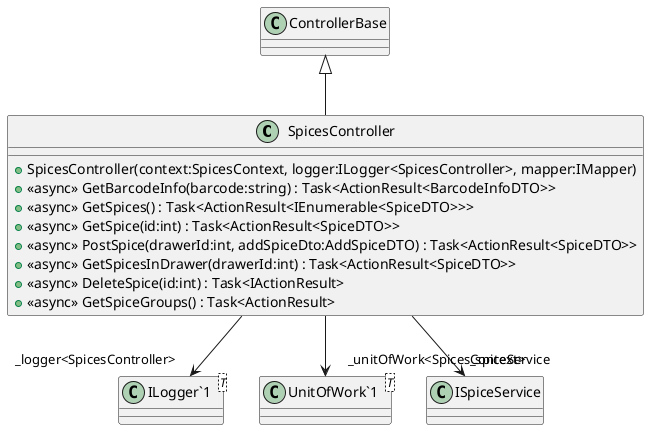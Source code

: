 @startuml
class SpicesController {
    + SpicesController(context:SpicesContext, logger:ILogger<SpicesController>, mapper:IMapper)
    + <<async>> GetBarcodeInfo(barcode:string) : Task<ActionResult<BarcodeInfoDTO>>
    + <<async>> GetSpices() : Task<ActionResult<IEnumerable<SpiceDTO>>>
    + <<async>> GetSpice(id:int) : Task<ActionResult<SpiceDTO>>
    + <<async>> PostSpice(drawerId:int, addSpiceDto:AddSpiceDTO) : Task<ActionResult<SpiceDTO>>
    + <<async>> GetSpicesInDrawer(drawerId:int) : Task<ActionResult<SpiceDTO>>
    + <<async>> DeleteSpice(id:int) : Task<IActionResult>
    + <<async>> GetSpiceGroups() : Task<ActionResult>
}
class "ILogger`1"<T> {
}
class "UnitOfWork`1"<T> {
}
ControllerBase <|-- SpicesController
SpicesController --> "_spiceService" ISpiceService
SpicesController --> "_logger<SpicesController>" "ILogger`1"
SpicesController --> "_unitOfWork<SpicesContext>" "UnitOfWork`1"
@enduml
